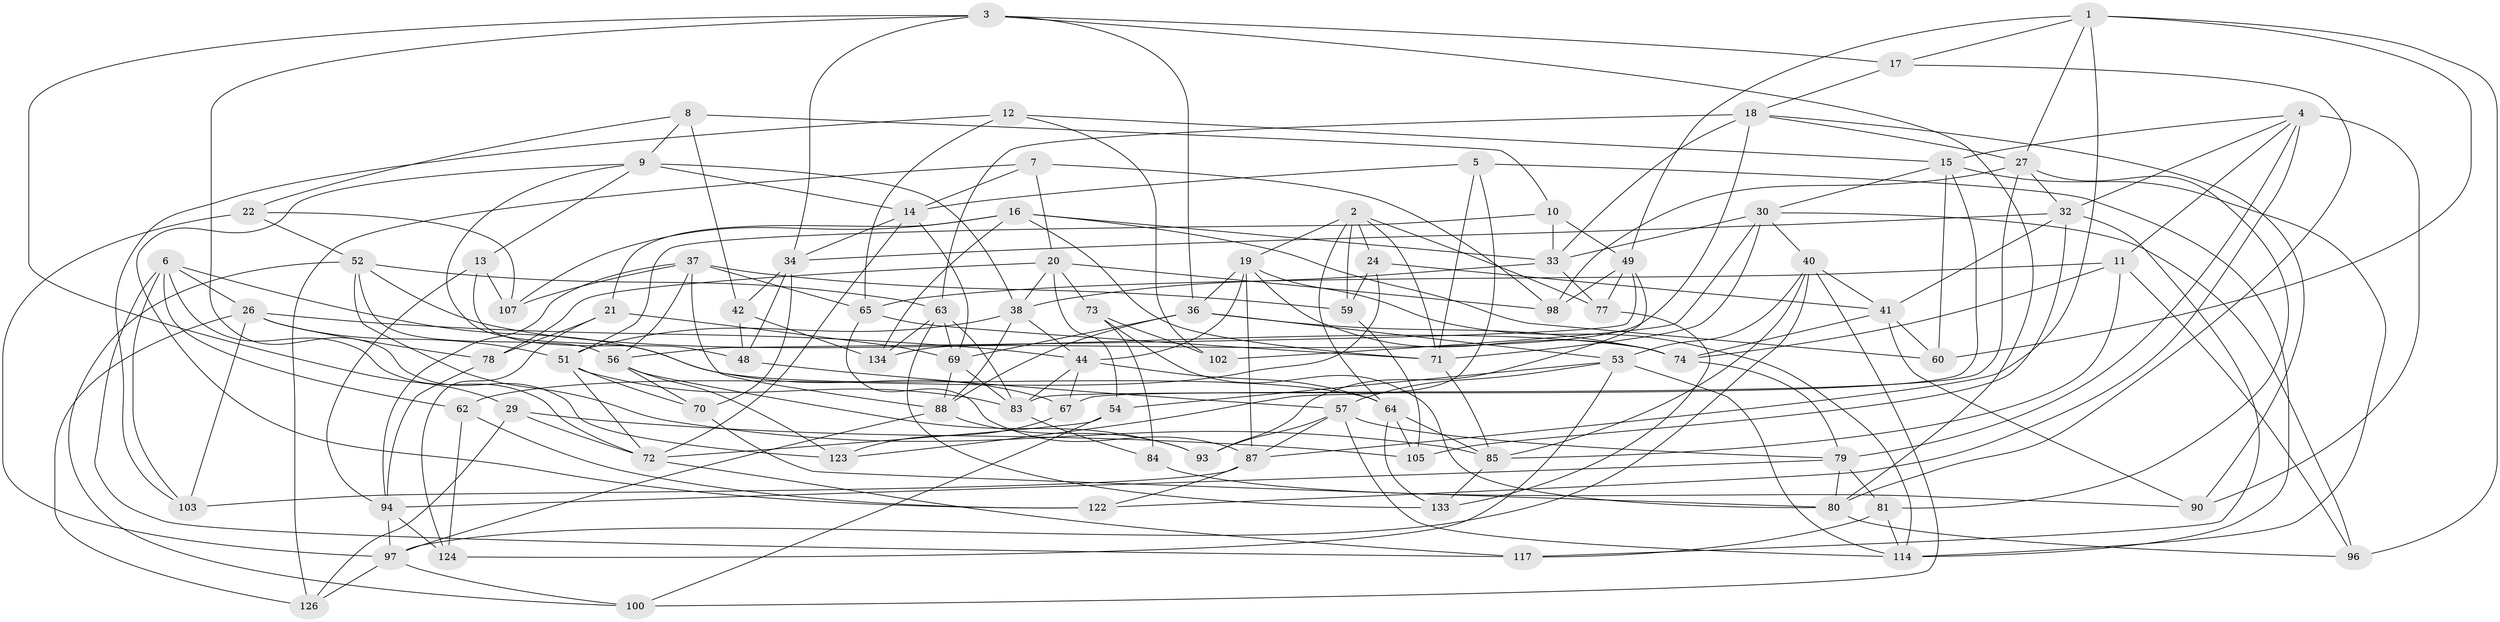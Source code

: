 // Generated by graph-tools (version 1.1) at 2025/24/03/03/25 07:24:23]
// undirected, 87 vertices, 219 edges
graph export_dot {
graph [start="1"]
  node [color=gray90,style=filled];
  1 [super="+111"];
  2 [super="+25"];
  3 [super="+89"];
  4 [super="+28"];
  5;
  6 [super="+23"];
  7;
  8;
  9 [super="+55"];
  10;
  11 [super="+108"];
  12;
  13;
  14 [super="+99"];
  15 [super="+39"];
  16 [super="+82"];
  17;
  18 [super="+35"];
  19 [super="+95"];
  20 [super="+47"];
  21;
  22;
  24;
  26 [super="+31"];
  27 [super="+45"];
  29;
  30 [super="+43"];
  32 [super="+58"];
  33 [super="+61"];
  34 [super="+91"];
  36 [super="+50"];
  37 [super="+66"];
  38 [super="+46"];
  40 [super="+131"];
  41 [super="+119"];
  42;
  44 [super="+68"];
  48;
  49 [super="+75"];
  51 [super="+120"];
  52 [super="+86"];
  53 [super="+127"];
  54;
  56 [super="+101"];
  57 [super="+135"];
  59;
  60;
  62;
  63 [super="+92"];
  64 [super="+125"];
  65 [super="+129"];
  67;
  69 [super="+121"];
  70;
  71 [super="+112"];
  72 [super="+76"];
  73 [super="+110"];
  74 [super="+116"];
  77;
  78;
  79 [super="+106"];
  80 [super="+132"];
  81;
  83 [super="+115"];
  84;
  85 [super="+128"];
  87 [super="+109"];
  88 [super="+118"];
  90;
  93;
  94 [super="+113"];
  96;
  97 [super="+104"];
  98;
  100;
  102;
  103;
  105;
  107;
  114 [super="+130"];
  117;
  122;
  123;
  124;
  126;
  133;
  134;
  1 -- 49;
  1 -- 17;
  1 -- 96;
  1 -- 27;
  1 -- 60;
  1 -- 87;
  2 -- 64;
  2 -- 24;
  2 -- 59;
  2 -- 19;
  2 -- 77;
  2 -- 71;
  3 -- 123;
  3 -- 17;
  3 -- 80;
  3 -- 34;
  3 -- 29;
  3 -- 36;
  4 -- 122;
  4 -- 90;
  4 -- 11;
  4 -- 15;
  4 -- 79;
  4 -- 32;
  5 -- 123;
  5 -- 114;
  5 -- 71;
  5 -- 14;
  6 -- 117;
  6 -- 64;
  6 -- 72;
  6 -- 62;
  6 -- 26;
  6 -- 103;
  7 -- 126;
  7 -- 98;
  7 -- 20;
  7 -- 14;
  8 -- 10;
  8 -- 9;
  8 -- 42;
  8 -- 22;
  9 -- 13;
  9 -- 14;
  9 -- 122;
  9 -- 67;
  9 -- 38;
  10 -- 33;
  10 -- 49;
  10 -- 51;
  11 -- 96;
  11 -- 65 [weight=2];
  11 -- 85;
  11 -- 74;
  12 -- 103;
  12 -- 102;
  12 -- 65;
  12 -- 15;
  13 -- 107;
  13 -- 48;
  13 -- 94;
  14 -- 34;
  14 -- 72;
  14 -- 69;
  15 -- 83;
  15 -- 114;
  15 -- 30;
  15 -- 60;
  16 -- 107;
  16 -- 21;
  16 -- 134;
  16 -- 33;
  16 -- 60;
  16 -- 71;
  17 -- 80;
  17 -- 18;
  18 -- 63;
  18 -- 90;
  18 -- 134;
  18 -- 33;
  18 -- 27;
  19 -- 114;
  19 -- 44;
  19 -- 74;
  19 -- 36;
  19 -- 87;
  20 -- 78;
  20 -- 73;
  20 -- 98;
  20 -- 54;
  20 -- 38;
  21 -- 69;
  21 -- 78;
  21 -- 124;
  22 -- 97;
  22 -- 107;
  22 -- 52;
  24 -- 59;
  24 -- 62;
  24 -- 41;
  26 -- 103;
  26 -- 44;
  26 -- 126;
  26 -- 51;
  26 -- 78;
  27 -- 32;
  27 -- 67;
  27 -- 81;
  27 -- 98;
  29 -- 105;
  29 -- 126;
  29 -- 72;
  30 -- 40;
  30 -- 96;
  30 -- 102;
  30 -- 71;
  30 -- 33;
  32 -- 105;
  32 -- 41;
  32 -- 34;
  32 -- 117;
  33 -- 38;
  33 -- 77;
  34 -- 48;
  34 -- 42;
  34 -- 70;
  36 -- 88;
  36 -- 53;
  36 -- 74;
  36 -- 69;
  37 -- 107;
  37 -- 59;
  37 -- 88;
  37 -- 56;
  37 -- 65;
  37 -- 94;
  38 -- 44;
  38 -- 88;
  38 -- 51;
  40 -- 100;
  40 -- 41;
  40 -- 97;
  40 -- 53;
  40 -- 85;
  41 -- 74;
  41 -- 90;
  41 -- 60;
  42 -- 134;
  42 -- 48;
  44 -- 64;
  44 -- 67;
  44 -- 83;
  48 -- 57;
  49 -- 93;
  49 -- 98;
  49 -- 77;
  49 -- 56;
  51 -- 83;
  51 -- 72;
  51 -- 70;
  52 -- 85;
  52 -- 100;
  52 -- 63;
  52 -- 56;
  52 -- 74;
  53 -- 114;
  53 -- 57;
  53 -- 124;
  53 -- 54;
  54 -- 100;
  54 -- 72;
  56 -- 123;
  56 -- 93;
  56 -- 70;
  57 -- 93;
  57 -- 114;
  57 -- 87;
  57 -- 79;
  59 -- 105;
  62 -- 122;
  62 -- 124;
  63 -- 134;
  63 -- 69;
  63 -- 83;
  63 -- 133;
  64 -- 105;
  64 -- 133;
  64 -- 85;
  65 -- 71;
  65 -- 87;
  67 -- 123;
  69 -- 88;
  69 -- 83;
  70 -- 80;
  71 -- 85;
  72 -- 117;
  73 -- 102 [weight=2];
  73 -- 84 [weight=2];
  73 -- 80;
  74 -- 79;
  77 -- 133;
  78 -- 94;
  79 -- 80;
  79 -- 94;
  79 -- 81;
  80 -- 96;
  81 -- 117;
  81 -- 114;
  83 -- 84;
  84 -- 90;
  85 -- 133;
  87 -- 122;
  87 -- 103;
  88 -- 93;
  88 -- 97;
  94 -- 97;
  94 -- 124;
  97 -- 126;
  97 -- 100;
}
